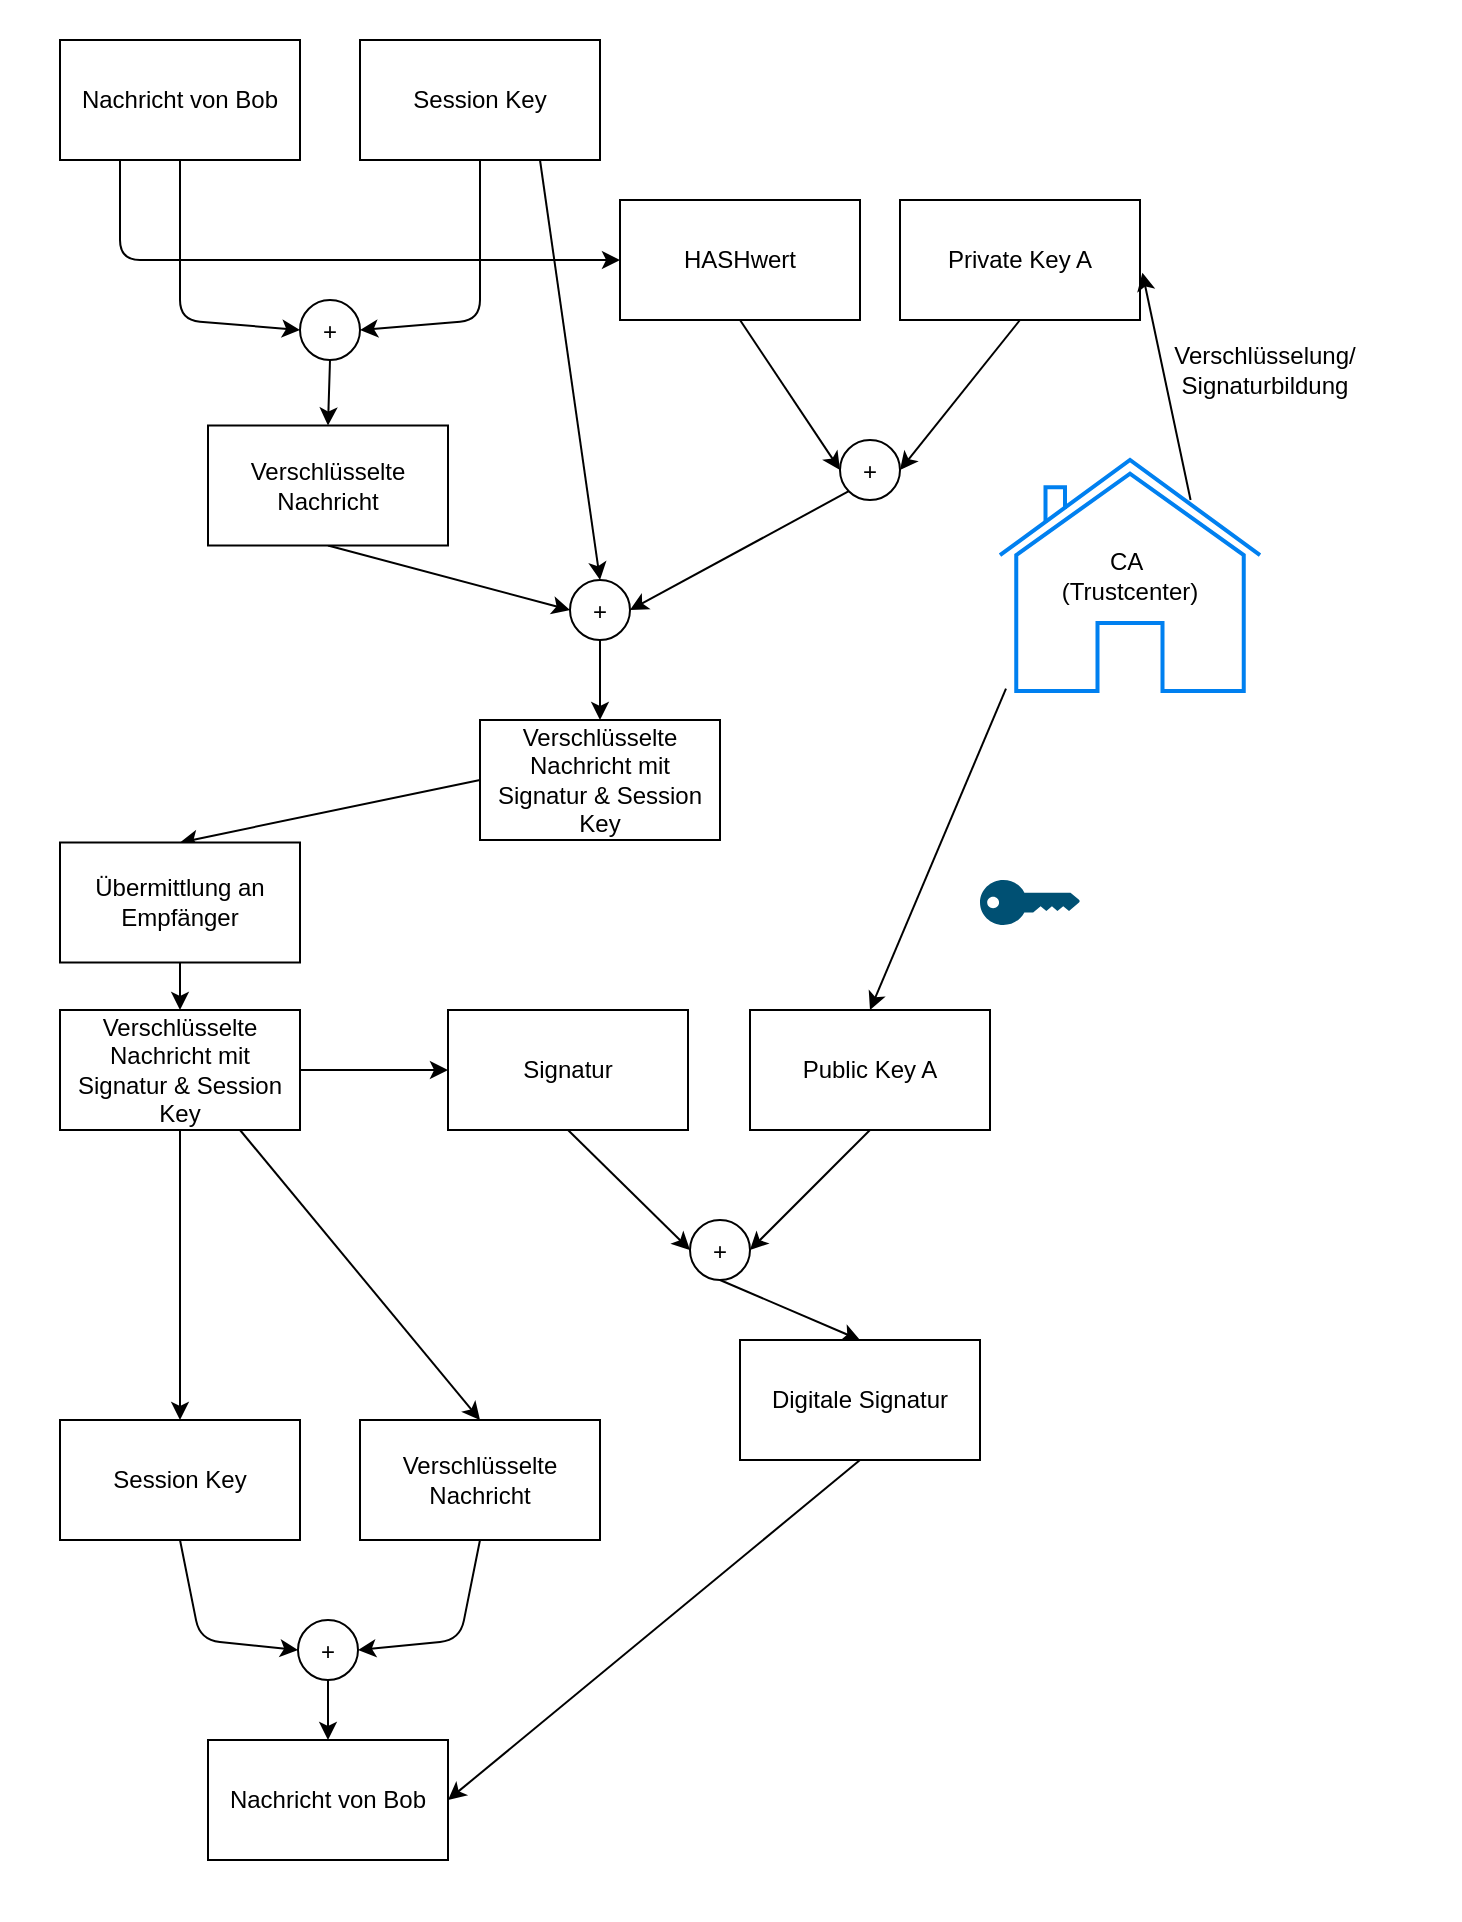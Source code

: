 <mxfile>
    <diagram id="X2GuvFPT_OIgJscli3fD" name="Page-1">
        <mxGraphModel dx="863" dy="723" grid="1" gridSize="10" guides="1" tooltips="1" connect="1" arrows="1" fold="1" page="1" pageScale="1" pageWidth="827" pageHeight="1169" math="0" shadow="0">
            <root>
                <mxCell id="0"/>
                <mxCell id="1" parent="0"/>
                <mxCell id="49" value="" style="rounded=0;whiteSpace=wrap;html=1;strokeColor=none;" parent="1" vertex="1">
                    <mxGeometry x="130" y="80" width="690" height="960" as="geometry"/>
                </mxCell>
                <mxCell id="71" style="edgeStyle=none;html=1;exitX=0.25;exitY=1;exitDx=0;exitDy=0;entryX=0;entryY=0.5;entryDx=0;entryDy=0;" edge="1" parent="1" source="2" target="7">
                    <mxGeometry relative="1" as="geometry">
                        <Array as="points">
                            <mxPoint x="190" y="210"/>
                        </Array>
                    </mxGeometry>
                </mxCell>
                <mxCell id="72" style="edgeStyle=none;html=1;exitX=0.5;exitY=1;exitDx=0;exitDy=0;entryX=0;entryY=0.5;entryDx=0;entryDy=0;" edge="1" parent="1" source="2" target="12">
                    <mxGeometry relative="1" as="geometry">
                        <Array as="points">
                            <mxPoint x="220" y="240"/>
                        </Array>
                    </mxGeometry>
                </mxCell>
                <mxCell id="2" value="Nachricht von Bob" style="rounded=0;whiteSpace=wrap;html=1;" parent="1" vertex="1">
                    <mxGeometry x="160" y="100" width="120" height="60" as="geometry"/>
                </mxCell>
                <mxCell id="74" style="edgeStyle=none;html=1;exitX=0.5;exitY=1;exitDx=0;exitDy=0;entryX=0;entryY=0.5;entryDx=0;entryDy=0;" edge="1" parent="1" source="7" target="52">
                    <mxGeometry relative="1" as="geometry"/>
                </mxCell>
                <mxCell id="7" value="HASHwert" style="rounded=0;whiteSpace=wrap;html=1;" parent="1" vertex="1">
                    <mxGeometry x="440" y="180" width="120" height="60" as="geometry"/>
                </mxCell>
                <mxCell id="33" style="edgeStyle=none;html=1;exitX=0.5;exitY=1;exitDx=0;exitDy=0;entryX=0.5;entryY=0;entryDx=0;entryDy=0;" parent="1" source="12" target="22" edge="1">
                    <mxGeometry relative="1" as="geometry"/>
                </mxCell>
                <mxCell id="12" value="+" style="ellipse;" parent="1" vertex="1">
                    <mxGeometry x="280" y="230" width="30" height="30" as="geometry"/>
                </mxCell>
                <mxCell id="37" style="edgeStyle=none;html=1;exitX=0;exitY=0.5;exitDx=0;exitDy=0;entryX=0.5;entryY=0;entryDx=0;entryDy=0;" parent="1" source="58" target="23" edge="1">
                    <mxGeometry relative="1" as="geometry">
                        <mxPoint x="220" y="820" as="sourcePoint"/>
                    </mxGeometry>
                </mxCell>
                <mxCell id="40" style="edgeStyle=none;html=1;exitX=0.5;exitY=1;exitDx=0;exitDy=0;entryX=0;entryY=0.5;entryDx=0;entryDy=0;" parent="1" source="14" target="16" edge="1">
                    <mxGeometry relative="1" as="geometry"/>
                </mxCell>
                <mxCell id="14" value="Signatur" style="rounded=0;whiteSpace=wrap;html=1;" parent="1" vertex="1">
                    <mxGeometry x="354" y="585" width="120" height="60" as="geometry"/>
                </mxCell>
                <mxCell id="41" style="edgeStyle=none;html=1;exitX=0.5;exitY=1;exitDx=0;exitDy=0;entryX=1;entryY=0.5;entryDx=0;entryDy=0;" parent="1" source="15" target="16" edge="1">
                    <mxGeometry relative="1" as="geometry"/>
                </mxCell>
                <mxCell id="15" value="Public Key A" style="rounded=0;whiteSpace=wrap;html=1;" parent="1" vertex="1">
                    <mxGeometry x="505" y="585" width="120" height="60" as="geometry"/>
                </mxCell>
                <mxCell id="70" style="edgeStyle=none;html=1;exitX=0.5;exitY=1;exitDx=0;exitDy=0;entryX=0.5;entryY=0;entryDx=0;entryDy=0;" edge="1" parent="1" source="16" target="17">
                    <mxGeometry relative="1" as="geometry"/>
                </mxCell>
                <mxCell id="16" value="+" style="ellipse;" parent="1" vertex="1">
                    <mxGeometry x="475" y="690" width="30" height="30" as="geometry"/>
                </mxCell>
                <mxCell id="97" style="edgeStyle=none;html=1;exitX=0.5;exitY=1;exitDx=0;exitDy=0;entryX=1;entryY=0.5;entryDx=0;entryDy=0;" edge="1" parent="1" source="17" target="90">
                    <mxGeometry relative="1" as="geometry"/>
                </mxCell>
                <mxCell id="17" value="Digitale Signatur" style="rounded=0;whiteSpace=wrap;html=1;" parent="1" vertex="1">
                    <mxGeometry x="500" y="750" width="120" height="60" as="geometry"/>
                </mxCell>
                <mxCell id="42" style="edgeStyle=none;html=1;exitX=1;exitY=0.5;exitDx=0;exitDy=0;entryX=0;entryY=0.5;entryDx=0;entryDy=0;" parent="1" source="18" target="14" edge="1">
                    <mxGeometry relative="1" as="geometry"/>
                </mxCell>
                <mxCell id="83" style="edgeStyle=none;html=1;exitX=0.5;exitY=1;exitDx=0;exitDy=0;entryX=0.5;entryY=0;entryDx=0;entryDy=0;" edge="1" parent="1" source="18" target="81">
                    <mxGeometry relative="1" as="geometry">
                        <mxPoint x="280" y="725" as="targetPoint"/>
                    </mxGeometry>
                </mxCell>
                <mxCell id="92" style="edgeStyle=none;html=1;exitX=0.75;exitY=1;exitDx=0;exitDy=0;entryX=0.5;entryY=0;entryDx=0;entryDy=0;" edge="1" parent="1" source="18" target="82">
                    <mxGeometry relative="1" as="geometry"/>
                </mxCell>
                <mxCell id="18" value="Verschlüsselte Nachricht mit Signatur &amp;amp; Session Key" style="rounded=0;whiteSpace=wrap;html=1;" parent="1" vertex="1">
                    <mxGeometry x="160" y="585" width="120" height="60" as="geometry"/>
                </mxCell>
                <mxCell id="73" style="edgeStyle=none;html=1;exitX=0.5;exitY=1;exitDx=0;exitDy=0;entryX=1;entryY=0.5;entryDx=0;entryDy=0;" edge="1" parent="1" source="20" target="12">
                    <mxGeometry relative="1" as="geometry">
                        <Array as="points">
                            <mxPoint x="370" y="240"/>
                        </Array>
                    </mxGeometry>
                </mxCell>
                <mxCell id="80" style="edgeStyle=none;html=1;exitX=0.75;exitY=1;exitDx=0;exitDy=0;entryX=0.5;entryY=0;entryDx=0;entryDy=0;" edge="1" parent="1" source="20" target="75">
                    <mxGeometry relative="1" as="geometry"/>
                </mxCell>
                <mxCell id="20" value="Session Key" style="rounded=0;whiteSpace=wrap;html=1;" parent="1" vertex="1">
                    <mxGeometry x="310" y="100" width="120" height="60" as="geometry"/>
                </mxCell>
                <mxCell id="78" style="edgeStyle=none;html=1;exitX=0.5;exitY=1;exitDx=0;exitDy=0;entryX=0;entryY=0.5;entryDx=0;entryDy=0;" edge="1" parent="1" source="22" target="75">
                    <mxGeometry relative="1" as="geometry"/>
                </mxCell>
                <mxCell id="22" value="Verschlüsselte Nachricht" style="rounded=0;whiteSpace=wrap;html=1;" parent="1" vertex="1">
                    <mxGeometry x="234" y="292.75" width="120" height="60" as="geometry"/>
                </mxCell>
                <mxCell id="39" style="edgeStyle=none;html=1;exitX=0.5;exitY=1;exitDx=0;exitDy=0;entryX=0.5;entryY=0;entryDx=0;entryDy=0;" parent="1" source="23" target="18" edge="1">
                    <mxGeometry relative="1" as="geometry"/>
                </mxCell>
                <mxCell id="23" value="Übermittlung an Empfänger" style="rounded=0;whiteSpace=wrap;html=1;" parent="1" vertex="1">
                    <mxGeometry x="160" y="501.25" width="120" height="60" as="geometry"/>
                </mxCell>
                <mxCell id="25" value="" style="html=1;verticalLabelPosition=bottom;align=center;labelBackgroundColor=#ffffff;verticalAlign=top;strokeWidth=2;strokeColor=#0080F0;shadow=0;dashed=0;shape=mxgraph.ios7.icons.home;" parent="1" vertex="1">
                    <mxGeometry x="630" y="310" width="130" height="115.5" as="geometry"/>
                </mxCell>
                <mxCell id="26" value="CA&amp;nbsp;&lt;br&gt;(Trustcenter)" style="text;html=1;strokeColor=none;fillColor=none;align=center;verticalAlign=middle;whiteSpace=wrap;rounded=0;" parent="1" vertex="1">
                    <mxGeometry x="665" y="352.75" width="60" height="30" as="geometry"/>
                </mxCell>
                <mxCell id="29" style="edgeStyle=none;html=1;exitX=0.023;exitY=0.99;exitDx=0;exitDy=0;exitPerimeter=0;entryX=0.5;entryY=0;entryDx=0;entryDy=0;" parent="1" source="25" target="15" edge="1">
                    <mxGeometry relative="1" as="geometry">
                        <mxPoint x="570" y="360.345" as="targetPoint"/>
                        <mxPoint x="510" y="360" as="sourcePoint"/>
                    </mxGeometry>
                </mxCell>
                <mxCell id="36" value="Verschlüsselung/&lt;br&gt;Signaturbildung" style="text;html=1;strokeColor=none;fillColor=none;align=center;verticalAlign=middle;whiteSpace=wrap;rounded=0;" parent="1" vertex="1">
                    <mxGeometry x="665" y="250" width="195" height="30" as="geometry"/>
                </mxCell>
                <mxCell id="46" value="" style="points=[[0,0.5,0],[0.24,0,0],[0.5,0.28,0],[0.995,0.475,0],[0.5,0.72,0],[0.24,1,0]];verticalLabelPosition=bottom;sketch=0;html=1;verticalAlign=top;aspect=fixed;align=center;pointerEvents=1;shape=mxgraph.cisco19.key;fillColor=#005073;strokeColor=none;" parent="1" vertex="1">
                    <mxGeometry x="620" y="520" width="50" height="22.5" as="geometry"/>
                </mxCell>
                <mxCell id="54" style="edgeStyle=none;html=1;exitX=0.5;exitY=1;exitDx=0;exitDy=0;entryX=1;entryY=0.5;entryDx=0;entryDy=0;" edge="1" parent="1" source="51" target="52">
                    <mxGeometry relative="1" as="geometry"/>
                </mxCell>
                <mxCell id="51" value="Private Key A" style="rounded=0;whiteSpace=wrap;html=1;" vertex="1" parent="1">
                    <mxGeometry x="580" y="180" width="120" height="60" as="geometry"/>
                </mxCell>
                <mxCell id="77" style="edgeStyle=none;html=1;exitX=0;exitY=1;exitDx=0;exitDy=0;entryX=1;entryY=0.5;entryDx=0;entryDy=0;" edge="1" parent="1" source="52" target="75">
                    <mxGeometry relative="1" as="geometry"/>
                </mxCell>
                <mxCell id="52" value="+" style="ellipse;" vertex="1" parent="1">
                    <mxGeometry x="550" y="300" width="30" height="30" as="geometry"/>
                </mxCell>
                <mxCell id="55" style="edgeStyle=none;html=1;exitX=0.733;exitY=0.173;exitDx=0;exitDy=0;exitPerimeter=0;entryX=1.01;entryY=0.606;entryDx=0;entryDy=0;entryPerimeter=0;" edge="1" parent="1" source="25" target="51">
                    <mxGeometry relative="1" as="geometry">
                        <mxPoint x="460" y="1050" as="targetPoint"/>
                        <mxPoint x="562.99" y="404.345" as="sourcePoint"/>
                    </mxGeometry>
                </mxCell>
                <mxCell id="58" value="Verschlüsselte Nachricht mit Signatur &amp;amp; Session Key" style="rounded=0;whiteSpace=wrap;html=1;" vertex="1" parent="1">
                    <mxGeometry x="370" y="440" width="120" height="60" as="geometry"/>
                </mxCell>
                <mxCell id="79" style="edgeStyle=none;html=1;exitX=0.5;exitY=1;exitDx=0;exitDy=0;entryX=0.5;entryY=0;entryDx=0;entryDy=0;" edge="1" parent="1" source="75" target="58">
                    <mxGeometry relative="1" as="geometry"/>
                </mxCell>
                <mxCell id="75" value="+" style="ellipse;" vertex="1" parent="1">
                    <mxGeometry x="415" y="370" width="30" height="30" as="geometry"/>
                </mxCell>
                <mxCell id="94" style="edgeStyle=none;html=1;exitX=0.5;exitY=1;exitDx=0;exitDy=0;entryX=0;entryY=0.5;entryDx=0;entryDy=0;" edge="1" parent="1" source="81" target="93">
                    <mxGeometry relative="1" as="geometry">
                        <Array as="points">
                            <mxPoint x="230" y="900"/>
                        </Array>
                    </mxGeometry>
                </mxCell>
                <mxCell id="81" value="Session Key" style="rounded=0;whiteSpace=wrap;html=1;" vertex="1" parent="1">
                    <mxGeometry x="160" y="790" width="120" height="60" as="geometry"/>
                </mxCell>
                <mxCell id="95" style="edgeStyle=none;html=1;exitX=0.5;exitY=1;exitDx=0;exitDy=0;entryX=1;entryY=0.5;entryDx=0;entryDy=0;" edge="1" parent="1" source="82" target="93">
                    <mxGeometry relative="1" as="geometry">
                        <Array as="points">
                            <mxPoint x="360" y="900"/>
                        </Array>
                    </mxGeometry>
                </mxCell>
                <mxCell id="82" value="Verschlüsselte Nachricht" style="rounded=0;whiteSpace=wrap;html=1;" vertex="1" parent="1">
                    <mxGeometry x="310" y="790" width="120" height="60" as="geometry"/>
                </mxCell>
                <mxCell id="90" value="Nachricht von Bob" style="rounded=0;whiteSpace=wrap;html=1;" vertex="1" parent="1">
                    <mxGeometry x="234" y="950" width="120" height="60" as="geometry"/>
                </mxCell>
                <mxCell id="96" style="edgeStyle=none;html=1;exitX=0.5;exitY=1;exitDx=0;exitDy=0;entryX=0.5;entryY=0;entryDx=0;entryDy=0;" edge="1" parent="1" source="93" target="90">
                    <mxGeometry relative="1" as="geometry"/>
                </mxCell>
                <mxCell id="93" value="+" style="ellipse;" vertex="1" parent="1">
                    <mxGeometry x="279" y="890" width="30" height="30" as="geometry"/>
                </mxCell>
            </root>
        </mxGraphModel>
    </diagram>
</mxfile>